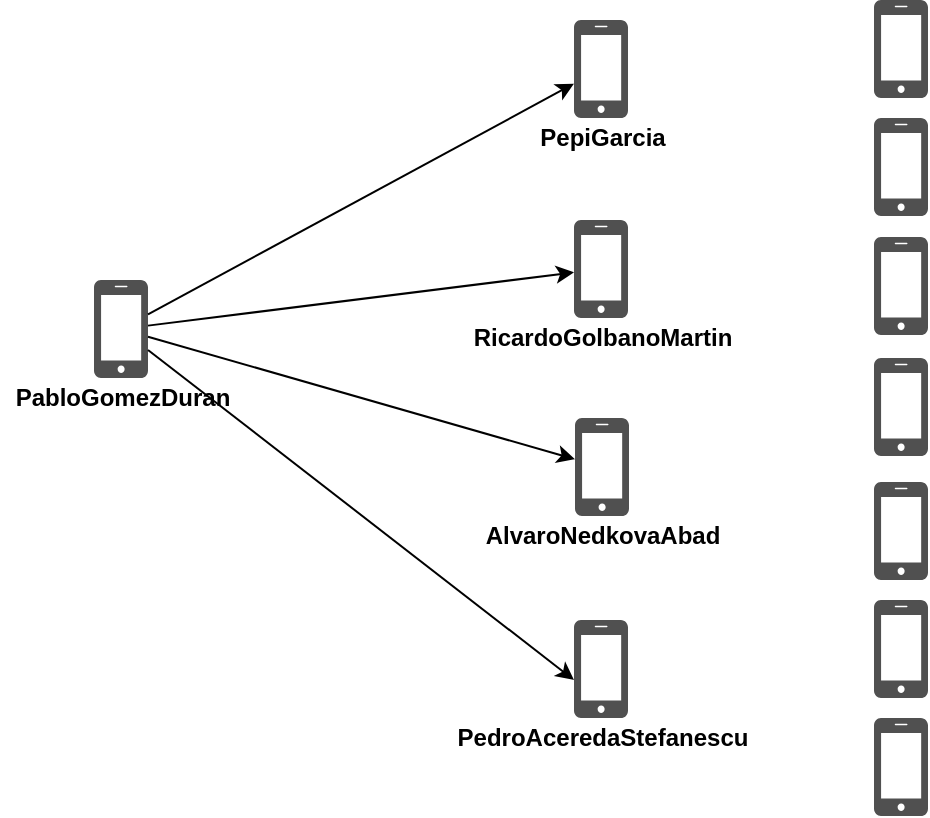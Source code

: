 <mxfile version="12.9.7" type="device"><diagram id="lGLQPVGKVvXacME6XfGE" name="Page-1"><mxGraphModel dx="865" dy="493" grid="1" gridSize="10" guides="1" tooltips="1" connect="1" arrows="1" fold="1" page="1" pageScale="1" pageWidth="827" pageHeight="1169" math="0" shadow="0"><root><mxCell id="0"/><mxCell id="1" parent="0"/><mxCell id="cwOEOD-z4oC2gfOI6fQ8-2" value="" style="pointerEvents=1;shadow=0;dashed=0;html=1;strokeColor=none;fillColor=#505050;labelPosition=center;verticalLabelPosition=bottom;verticalAlign=top;outlineConnect=0;align=center;shape=mxgraph.office.devices.cell_phone_iphone_proportional;" parent="1" vertex="1"><mxGeometry x="200" y="270" width="27" height="49" as="geometry"/></mxCell><mxCell id="cwOEOD-z4oC2gfOI6fQ8-12" value="" style="endArrow=classic;html=1;" parent="1" source="cwOEOD-z4oC2gfOI6fQ8-2" target="IS7rg-4xhHB71u9VeCoY-11" edge="1"><mxGeometry width="50" height="50" relative="1" as="geometry"><mxPoint x="250" y="320" as="sourcePoint"/><mxPoint x="440" y="181.25" as="targetPoint"/></mxGeometry></mxCell><mxCell id="cwOEOD-z4oC2gfOI6fQ8-13" value="" style="endArrow=classic;html=1;" parent="1" source="cwOEOD-z4oC2gfOI6fQ8-2" target="IS7rg-4xhHB71u9VeCoY-10" edge="1"><mxGeometry width="50" height="50" relative="1" as="geometry"><mxPoint x="237" y="297.75" as="sourcePoint"/><mxPoint x="440" y="257.694" as="targetPoint"/></mxGeometry></mxCell><mxCell id="cwOEOD-z4oC2gfOI6fQ8-14" value="" style="endArrow=classic;html=1;" parent="1" source="cwOEOD-z4oC2gfOI6fQ8-2" target="IS7rg-4xhHB71u9VeCoY-9" edge="1"><mxGeometry width="50" height="50" relative="1" as="geometry"><mxPoint x="237" y="302.306" as="sourcePoint"/><mxPoint x="440" y="331.306" as="targetPoint"/></mxGeometry></mxCell><mxCell id="cwOEOD-z4oC2gfOI6fQ8-15" value="" style="endArrow=classic;html=1;entryX=0;entryY=0.612;entryDx=0;entryDy=0;entryPerimeter=0;" parent="1" source="cwOEOD-z4oC2gfOI6fQ8-2" target="IS7rg-4xhHB71u9VeCoY-8" edge="1"><mxGeometry width="50" height="50" relative="1" as="geometry"><mxPoint x="237" y="306.694" as="sourcePoint"/><mxPoint x="440" y="407.75" as="targetPoint"/></mxGeometry></mxCell><mxCell id="cwOEOD-z4oC2gfOI6fQ8-19" value="" style="shape=image;html=1;verticalAlign=top;verticalLabelPosition=bottom;labelBackgroundColor=#ffffff;imageAspect=0;aspect=fixed;image=https://cdn4.iconfinder.com/data/icons/free-ui/64/v-26-128.png" parent="1" vertex="1"><mxGeometry x="330" y="400" width="20" height="20" as="geometry"/></mxCell><mxCell id="cwOEOD-z4oC2gfOI6fQ8-20" value="" style="shape=image;html=1;verticalAlign=top;verticalLabelPosition=bottom;labelBackgroundColor=#ffffff;imageAspect=0;aspect=fixed;image=https://cdn4.iconfinder.com/data/icons/free-ui/64/v-26-128.png" parent="1" vertex="1"><mxGeometry x="340" y="254.5" width="20" height="20" as="geometry"/></mxCell><mxCell id="cwOEOD-z4oC2gfOI6fQ8-21" value="" style="shape=image;html=1;verticalAlign=top;verticalLabelPosition=bottom;labelBackgroundColor=#ffffff;imageAspect=0;aspect=fixed;image=https://cdn4.iconfinder.com/data/icons/free-ui/64/v-26-128.png" parent="1" vertex="1"><mxGeometry x="330" y="199" width="20" height="20" as="geometry"/></mxCell><mxCell id="cwOEOD-z4oC2gfOI6fQ8-22" value="" style="shape=image;html=1;verticalAlign=top;verticalLabelPosition=bottom;labelBackgroundColor=#ffffff;imageAspect=0;aspect=fixed;image=https://cdn4.iconfinder.com/data/icons/free-ui/64/v-26-128.png" parent="1" vertex="1"><mxGeometry x="340" y="339" width="20" height="20" as="geometry"/></mxCell><mxCell id="IS7rg-4xhHB71u9VeCoY-1" value="PabloGomezDuran" style="text;html=1;align=center;verticalAlign=middle;resizable=0;points=[];autosize=1;fontStyle=1" vertex="1" parent="1"><mxGeometry x="153.5" y="319" width="120" height="20" as="geometry"/></mxCell><mxCell id="IS7rg-4xhHB71u9VeCoY-8" value="" style="pointerEvents=1;shadow=0;dashed=0;html=1;strokeColor=none;fillColor=#505050;labelPosition=center;verticalLabelPosition=bottom;verticalAlign=top;outlineConnect=0;align=center;shape=mxgraph.office.devices.cell_phone_iphone_proportional;" vertex="1" parent="1"><mxGeometry x="440" y="440" width="27" height="49" as="geometry"/></mxCell><mxCell id="IS7rg-4xhHB71u9VeCoY-9" value="" style="pointerEvents=1;shadow=0;dashed=0;html=1;strokeColor=none;fillColor=#505050;labelPosition=center;verticalLabelPosition=bottom;verticalAlign=top;outlineConnect=0;align=center;shape=mxgraph.office.devices.cell_phone_iphone_proportional;" vertex="1" parent="1"><mxGeometry x="440.5" y="339" width="27" height="49" as="geometry"/></mxCell><mxCell id="IS7rg-4xhHB71u9VeCoY-10" value="" style="pointerEvents=1;shadow=0;dashed=0;html=1;strokeColor=none;fillColor=#505050;labelPosition=center;verticalLabelPosition=bottom;verticalAlign=top;outlineConnect=0;align=center;shape=mxgraph.office.devices.cell_phone_iphone_proportional;" vertex="1" parent="1"><mxGeometry x="440" y="240" width="27" height="49" as="geometry"/></mxCell><mxCell id="IS7rg-4xhHB71u9VeCoY-11" value="" style="pointerEvents=1;shadow=0;dashed=0;html=1;strokeColor=none;fillColor=#505050;labelPosition=center;verticalLabelPosition=bottom;verticalAlign=top;outlineConnect=0;align=center;shape=mxgraph.office.devices.cell_phone_iphone_proportional;" vertex="1" parent="1"><mxGeometry x="440" y="140" width="27" height="49" as="geometry"/></mxCell><mxCell id="IS7rg-4xhHB71u9VeCoY-12" value="RicardoGolbanoMartin" style="text;html=1;align=center;verticalAlign=middle;resizable=0;points=[];autosize=1;fontStyle=1" vertex="1" parent="1"><mxGeometry x="383.5" y="289" width="140" height="20" as="geometry"/></mxCell><mxCell id="IS7rg-4xhHB71u9VeCoY-13" value="PedroAceredaStefanescu" style="text;html=1;align=center;verticalAlign=middle;resizable=0;points=[];autosize=1;fontStyle=1" vertex="1" parent="1"><mxGeometry x="373.5" y="489" width="160" height="20" as="geometry"/></mxCell><mxCell id="IS7rg-4xhHB71u9VeCoY-14" value="AlvaroNedkovaAbad" style="text;html=1;align=center;verticalAlign=middle;resizable=0;points=[];autosize=1;fontStyle=1" vertex="1" parent="1"><mxGeometry x="389" y="388" width="130" height="20" as="geometry"/></mxCell><mxCell id="IS7rg-4xhHB71u9VeCoY-15" value="PepiGarcia" style="text;html=1;align=center;verticalAlign=middle;resizable=0;points=[];autosize=1;fontStyle=1" vertex="1" parent="1"><mxGeometry x="414" y="189" width="80" height="20" as="geometry"/></mxCell><mxCell id="IS7rg-4xhHB71u9VeCoY-18" value="" style="pointerEvents=1;shadow=0;dashed=0;html=1;strokeColor=none;fillColor=#505050;labelPosition=center;verticalLabelPosition=bottom;verticalAlign=top;outlineConnect=0;align=center;shape=mxgraph.office.devices.cell_phone_iphone_proportional;" vertex="1" parent="1"><mxGeometry x="590" y="309" width="27" height="49" as="geometry"/></mxCell><mxCell id="IS7rg-4xhHB71u9VeCoY-19" value="" style="pointerEvents=1;shadow=0;dashed=0;html=1;strokeColor=none;fillColor=#505050;labelPosition=center;verticalLabelPosition=bottom;verticalAlign=top;outlineConnect=0;align=center;shape=mxgraph.office.devices.cell_phone_iphone_proportional;" vertex="1" parent="1"><mxGeometry x="590" y="189" width="27" height="49" as="geometry"/></mxCell><mxCell id="IS7rg-4xhHB71u9VeCoY-20" value="" style="pointerEvents=1;shadow=0;dashed=0;html=1;strokeColor=none;fillColor=#505050;labelPosition=center;verticalLabelPosition=bottom;verticalAlign=top;outlineConnect=0;align=center;shape=mxgraph.office.devices.cell_phone_iphone_proportional;" vertex="1" parent="1"><mxGeometry x="590" y="130" width="27" height="49" as="geometry"/></mxCell><mxCell id="IS7rg-4xhHB71u9VeCoY-21" value="" style="pointerEvents=1;shadow=0;dashed=0;html=1;strokeColor=none;fillColor=#505050;labelPosition=center;verticalLabelPosition=bottom;verticalAlign=top;outlineConnect=0;align=center;shape=mxgraph.office.devices.cell_phone_iphone_proportional;" vertex="1" parent="1"><mxGeometry x="590" y="371" width="27" height="49" as="geometry"/></mxCell><mxCell id="IS7rg-4xhHB71u9VeCoY-22" value="" style="pointerEvents=1;shadow=0;dashed=0;html=1;strokeColor=none;fillColor=#505050;labelPosition=center;verticalLabelPosition=bottom;verticalAlign=top;outlineConnect=0;align=center;shape=mxgraph.office.devices.cell_phone_iphone_proportional;" vertex="1" parent="1"><mxGeometry x="590" y="430" width="27" height="49" as="geometry"/></mxCell><mxCell id="IS7rg-4xhHB71u9VeCoY-23" value="" style="pointerEvents=1;shadow=0;dashed=0;html=1;strokeColor=none;fillColor=#505050;labelPosition=center;verticalLabelPosition=bottom;verticalAlign=top;outlineConnect=0;align=center;shape=mxgraph.office.devices.cell_phone_iphone_proportional;" vertex="1" parent="1"><mxGeometry x="590" y="248.5" width="27" height="49" as="geometry"/></mxCell><mxCell id="IS7rg-4xhHB71u9VeCoY-24" value="" style="pointerEvents=1;shadow=0;dashed=0;html=1;strokeColor=none;fillColor=#505050;labelPosition=center;verticalLabelPosition=bottom;verticalAlign=top;outlineConnect=0;align=center;shape=mxgraph.office.devices.cell_phone_iphone_proportional;" vertex="1" parent="1"><mxGeometry x="590" y="489" width="27" height="49" as="geometry"/></mxCell><mxCell id="IS7rg-4xhHB71u9VeCoY-25" value="" style="shape=image;verticalLabelPosition=bottom;labelBackgroundColor=#ffffff;verticalAlign=top;aspect=fixed;imageAspect=0;image=https://cdn.discordapp.com/attachments/695740260474421300/696089769620275250/add-friend.png;" vertex="1" parent="1"><mxGeometry x="594.25" y="263.75" width="18.5" height="18.5" as="geometry"/></mxCell><mxCell id="IS7rg-4xhHB71u9VeCoY-26" value="" style="shape=image;verticalLabelPosition=bottom;labelBackgroundColor=#ffffff;verticalAlign=top;aspect=fixed;imageAspect=0;image=https://cdn.discordapp.com/attachments/695740260474421300/696089769620275250/add-friend.png;" vertex="1" parent="1"><mxGeometry x="594.25" y="386.25" width="18.5" height="18.5" as="geometry"/></mxCell><mxCell id="IS7rg-4xhHB71u9VeCoY-27" value="" style="shape=image;verticalLabelPosition=bottom;labelBackgroundColor=#ffffff;verticalAlign=top;aspect=fixed;imageAspect=0;image=https://cdn.discordapp.com/attachments/695740260474421300/696089769620275250/add-friend.png;" vertex="1" parent="1"><mxGeometry x="594.25" y="504.25" width="18.5" height="18.5" as="geometry"/></mxCell><mxCell id="IS7rg-4xhHB71u9VeCoY-28" value="" style="shape=image;verticalLabelPosition=bottom;labelBackgroundColor=#ffffff;verticalAlign=top;aspect=fixed;imageAspect=0;image=https://cdn.discordapp.com/attachments/695740260474421300/696089769620275250/add-friend.png;" vertex="1" parent="1"><mxGeometry x="444.25" y="155.25" width="18.5" height="18.5" as="geometry"/></mxCell><mxCell id="IS7rg-4xhHB71u9VeCoY-29" value="" style="shape=image;verticalLabelPosition=bottom;labelBackgroundColor=#ffffff;verticalAlign=top;aspect=fixed;imageAspect=0;image=https://cdn.discordapp.com/attachments/695740260474421300/696089769620275250/add-friend.png;" vertex="1" parent="1"><mxGeometry x="444.75" y="255.25" width="18.5" height="18.5" as="geometry"/></mxCell></root></mxGraphModel></diagram></mxfile>